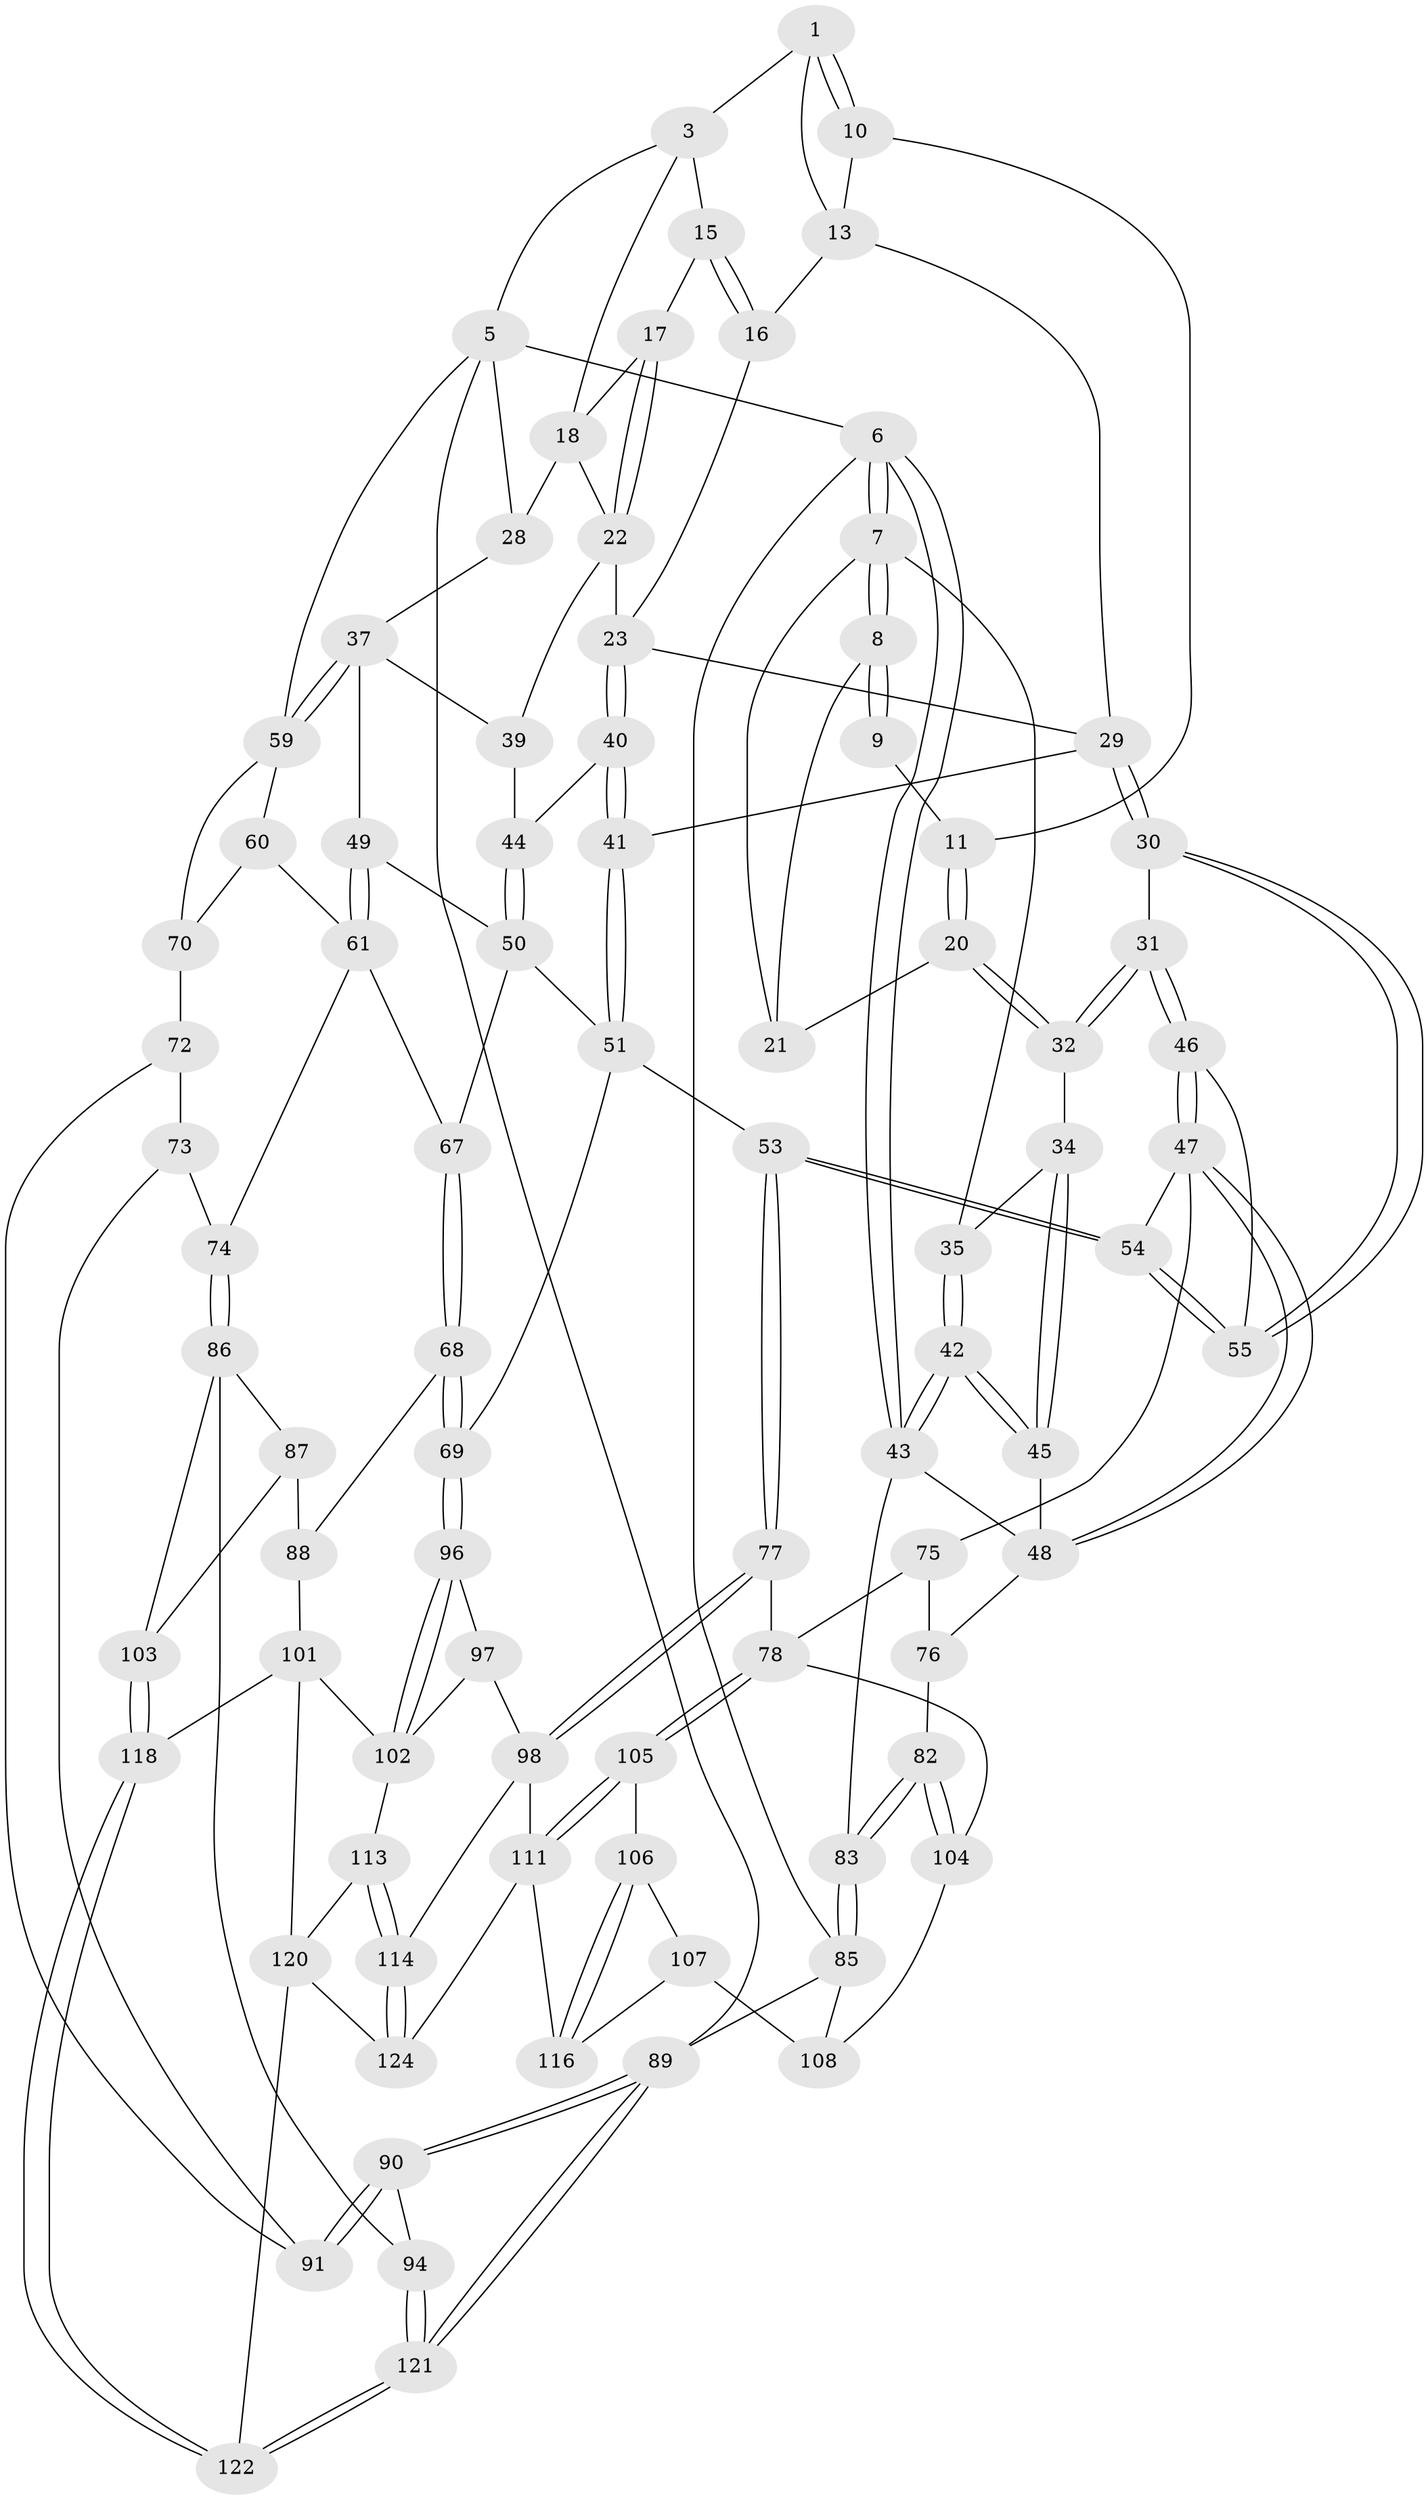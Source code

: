 // original degree distribution, {3: 0.016129032258064516, 4: 0.23387096774193547, 5: 0.532258064516129, 6: 0.21774193548387097}
// Generated by graph-tools (version 1.1) at 2025/11/02/27/25 16:11:53]
// undirected, 86 vertices, 191 edges
graph export_dot {
graph [start="1"]
  node [color=gray90,style=filled];
  1 [pos="+0.41485769750579565+0",super="+2"];
  3 [pos="+0.6431074240495879+0",super="+4"];
  5 [pos="+1+0",super="+27"];
  6 [pos="+0+0"];
  7 [pos="+0+0",super="+33"];
  8 [pos="+0+0",super="+19"];
  9 [pos="+0.16046850072285163+0",super="+12"];
  10 [pos="+0.3547798541595967+0.041623780671825476"];
  11 [pos="+0.26717114172200784+0.06495200788155453"];
  13 [pos="+0.5019998097647133+0.0861212662884871",super="+14"];
  15 [pos="+0.6606131029227731+0"];
  16 [pos="+0.6487103283937098+0.08931736846316604"];
  17 [pos="+0.7789414642608571+0.052334986394780764"];
  18 [pos="+0.8678832839145958+0.06954303219146847",super="+25"];
  20 [pos="+0.24132924660245367+0.08676879146866581"];
  21 [pos="+0.23920826447558158+0.08595663612848335"];
  22 [pos="+0.7513097120270092+0.17647714213605734",super="+26"];
  23 [pos="+0.6964699486587751+0.14509524189701628",super="+24"];
  28 [pos="+0.9279666573048495+0.1323078333239497"];
  29 [pos="+0.43431679553124053+0.21747222372764152",super="+36"];
  30 [pos="+0.36729156515991307+0.2587577408086382"];
  31 [pos="+0.2756175683762954+0.2521765468358116"];
  32 [pos="+0.2332571526798104+0.2372436696503733"];
  34 [pos="+0.2287224380888066+0.23768022233720643"];
  35 [pos="+0.12792931282982586+0.19328790042677313"];
  37 [pos="+0.9618538349418545+0.32039513950942283",super="+38"];
  39 [pos="+0.7860525311537998+0.2294486014886628"];
  40 [pos="+0.5685792678923918+0.297331427017723"];
  41 [pos="+0.5588513560106234+0.2990428828333723"];
  42 [pos="+0+0.317505097950359"];
  43 [pos="+0+0.3208513661236274",super="+64"];
  44 [pos="+0.6255879927719024+0.2951967126476277"];
  45 [pos="+0.11521913414076618+0.38188281272077235"];
  46 [pos="+0.2290433911262093+0.4258242484656959"];
  47 [pos="+0.1995511496582772+0.46714532574946416",super="+65"];
  48 [pos="+0.1270531086653027+0.39964959990022114",super="+63"];
  49 [pos="+0.7533252555246801+0.4056481169313003"];
  50 [pos="+0.7499178335857457+0.40656029343880706",super="+57"];
  51 [pos="+0.5612817983184903+0.3456071637473744",super="+52"];
  53 [pos="+0.44401377880443366+0.5452148963902492"];
  54 [pos="+0.41463153478716624+0.5128787571122596",super="+58"];
  55 [pos="+0.36733955306337696+0.32860809321687473",super="+56"];
  59 [pos="+1+0.3549037104610385",super="+62"];
  60 [pos="+0.9163418024240345+0.4448368977434999"];
  61 [pos="+0.8284081878900723+0.4748021823513037",super="+66"];
  67 [pos="+0.6650544458166284+0.509150946688561"];
  68 [pos="+0.5906136542293893+0.5825836216630632"];
  69 [pos="+0.5503324862257744+0.585747167608161"];
  70 [pos="+1+0.5306500047424083",super="+71"];
  72 [pos="+0.901305769538574+0.5781375136195468",super="+84"];
  73 [pos="+0.8658864567124199+0.6040049354039619"];
  74 [pos="+0.8178285734606877+0.5937291590482346"];
  75 [pos="+0.18115758302313603+0.545849982549927",super="+80"];
  76 [pos="+0.08294337479315118+0.5436243721555427",super="+81"];
  77 [pos="+0.3334369936191481+0.6724496281263175"];
  78 [pos="+0.3031228990410461+0.6821284111211002",super="+79"];
  82 [pos="+0+0.6711059719199968"];
  83 [pos="+0+0.7263691564580422"];
  85 [pos="+0+1"];
  86 [pos="+0.7782492817234754+0.6418008941102522",super="+95"];
  87 [pos="+0.6983327819952118+0.6371947893828415",super="+99"];
  88 [pos="+0.6060951352390286+0.5944847457231787",super="+100"];
  89 [pos="+1+1"];
  90 [pos="+1+0.9498200180744019",super="+93"];
  91 [pos="+1+0.6511236311088596",super="+92"];
  94 [pos="+0.8240742537098606+0.8266710163830906"];
  96 [pos="+0.5407435663635464+0.7509959043232591"];
  97 [pos="+0.5038091443363455+0.7615775865743599"];
  98 [pos="+0.4133050458485514+0.7512476593643616",super="+110"];
  101 [pos="+0.6110882624845497+0.8173398966928369",super="+119"];
  102 [pos="+0.5713312065529669+0.7813589890396595",super="+112"];
  103 [pos="+0.7045684798589841+0.798451129792377"];
  104 [pos="+0.13923274519066972+0.7209858676109807"];
  105 [pos="+0.28004216833812257+0.7837489032119423"];
  106 [pos="+0.24615381771817274+0.8024197985375056"];
  107 [pos="+0.1704031547282996+0.7943702113355778",super="+115"];
  108 [pos="+0.1383461084482861+0.7287960182295528",super="+109"];
  111 [pos="+0.316139373445615+0.853513401652958",super="+117"];
  113 [pos="+0.45736420047858606+0.8710295789695303"];
  114 [pos="+0.4131517667082581+0.8880295481388394"];
  116 [pos="+0+1"];
  118 [pos="+0.6748652439028235+0.9770836663208011"];
  120 [pos="+0.5568807795590325+0.8840892244383141",super="+123"];
  121 [pos="+0.8550728887419228+1"];
  122 [pos="+0.7735648090540825+1"];
  124 [pos="+0.41883555460906724+1"];
  1 -- 10;
  1 -- 10;
  1 -- 3;
  1 -- 13;
  3 -- 15;
  3 -- 18;
  3 -- 5;
  5 -- 6;
  5 -- 89;
  5 -- 28;
  5 -- 59;
  6 -- 7;
  6 -- 7;
  6 -- 43;
  6 -- 43;
  6 -- 85;
  7 -- 8;
  7 -- 8;
  7 -- 35;
  7 -- 21;
  8 -- 9;
  8 -- 9;
  8 -- 21;
  9 -- 11;
  10 -- 11;
  10 -- 13;
  11 -- 20;
  11 -- 20;
  13 -- 16;
  13 -- 29;
  15 -- 16;
  15 -- 16;
  15 -- 17;
  16 -- 23;
  17 -- 18;
  17 -- 22;
  17 -- 22;
  18 -- 28;
  18 -- 22;
  20 -- 21;
  20 -- 32;
  20 -- 32;
  22 -- 23;
  22 -- 39;
  23 -- 40;
  23 -- 40;
  23 -- 29;
  28 -- 37;
  29 -- 30;
  29 -- 30;
  29 -- 41;
  30 -- 31;
  30 -- 55;
  30 -- 55;
  31 -- 32;
  31 -- 32;
  31 -- 46;
  31 -- 46;
  32 -- 34;
  34 -- 35;
  34 -- 45;
  34 -- 45;
  35 -- 42;
  35 -- 42;
  37 -- 59;
  37 -- 59;
  37 -- 49;
  37 -- 39;
  39 -- 44;
  40 -- 41;
  40 -- 41;
  40 -- 44;
  41 -- 51;
  41 -- 51;
  42 -- 43;
  42 -- 43;
  42 -- 45;
  42 -- 45;
  43 -- 83;
  43 -- 48;
  44 -- 50;
  44 -- 50;
  45 -- 48;
  46 -- 47;
  46 -- 47;
  46 -- 55;
  47 -- 48;
  47 -- 48;
  47 -- 75;
  47 -- 54;
  48 -- 76;
  49 -- 50;
  49 -- 61;
  49 -- 61;
  50 -- 67;
  50 -- 51;
  51 -- 53;
  51 -- 69;
  53 -- 54;
  53 -- 54;
  53 -- 77;
  53 -- 77;
  54 -- 55 [weight=2];
  54 -- 55;
  59 -- 60;
  59 -- 70;
  60 -- 61;
  60 -- 70;
  61 -- 74;
  61 -- 67;
  67 -- 68;
  67 -- 68;
  68 -- 69;
  68 -- 69;
  68 -- 88;
  69 -- 96;
  69 -- 96;
  70 -- 72 [weight=2];
  72 -- 73;
  72 -- 91;
  73 -- 74;
  73 -- 91;
  74 -- 86;
  74 -- 86;
  75 -- 76 [weight=2];
  75 -- 78;
  76 -- 82;
  77 -- 78;
  77 -- 98;
  77 -- 98;
  78 -- 105;
  78 -- 105;
  78 -- 104;
  82 -- 83;
  82 -- 83;
  82 -- 104;
  82 -- 104;
  83 -- 85;
  83 -- 85;
  85 -- 89;
  85 -- 108;
  86 -- 87;
  86 -- 94;
  86 -- 103;
  87 -- 88 [weight=2];
  87 -- 103;
  88 -- 101;
  89 -- 90;
  89 -- 90;
  89 -- 121;
  89 -- 121;
  90 -- 91 [weight=2];
  90 -- 91;
  90 -- 94;
  94 -- 121;
  94 -- 121;
  96 -- 97;
  96 -- 102;
  96 -- 102;
  97 -- 98;
  97 -- 102;
  98 -- 114;
  98 -- 111;
  101 -- 102;
  101 -- 120;
  101 -- 118;
  102 -- 113;
  103 -- 118;
  103 -- 118;
  104 -- 108;
  105 -- 106;
  105 -- 111;
  105 -- 111;
  106 -- 107;
  106 -- 116;
  106 -- 116;
  107 -- 108 [weight=2];
  107 -- 116;
  111 -- 124;
  111 -- 116;
  113 -- 114;
  113 -- 114;
  113 -- 120;
  114 -- 124;
  114 -- 124;
  118 -- 122;
  118 -- 122;
  120 -- 122;
  120 -- 124;
  121 -- 122;
  121 -- 122;
}
